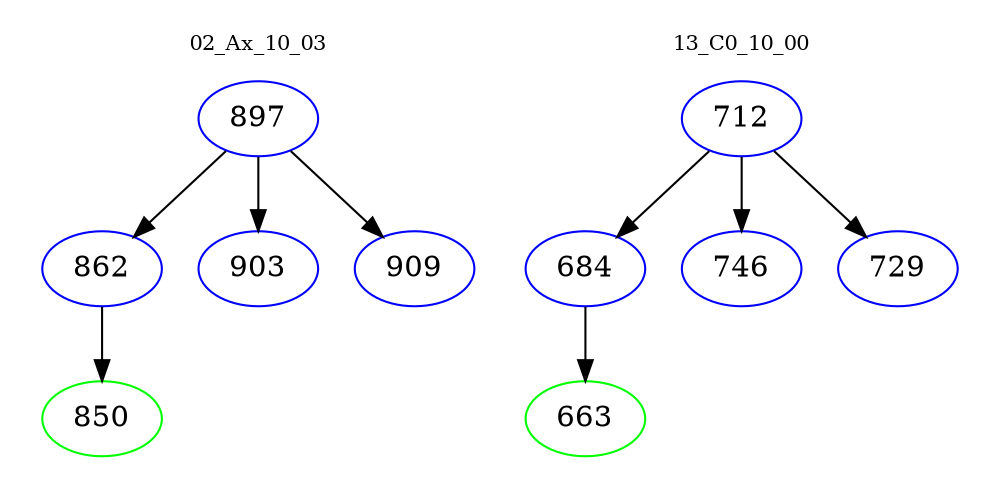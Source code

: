 digraph{
subgraph cluster_0 {
color = white
label = "02_Ax_10_03";
fontsize=10;
T0_897 [label="897", color="blue"]
T0_897 -> T0_862 [color="black"]
T0_862 [label="862", color="blue"]
T0_862 -> T0_850 [color="black"]
T0_850 [label="850", color="green"]
T0_897 -> T0_903 [color="black"]
T0_903 [label="903", color="blue"]
T0_897 -> T0_909 [color="black"]
T0_909 [label="909", color="blue"]
}
subgraph cluster_1 {
color = white
label = "13_C0_10_00";
fontsize=10;
T1_712 [label="712", color="blue"]
T1_712 -> T1_684 [color="black"]
T1_684 [label="684", color="blue"]
T1_684 -> T1_663 [color="black"]
T1_663 [label="663", color="green"]
T1_712 -> T1_746 [color="black"]
T1_746 [label="746", color="blue"]
T1_712 -> T1_729 [color="black"]
T1_729 [label="729", color="blue"]
}
}
